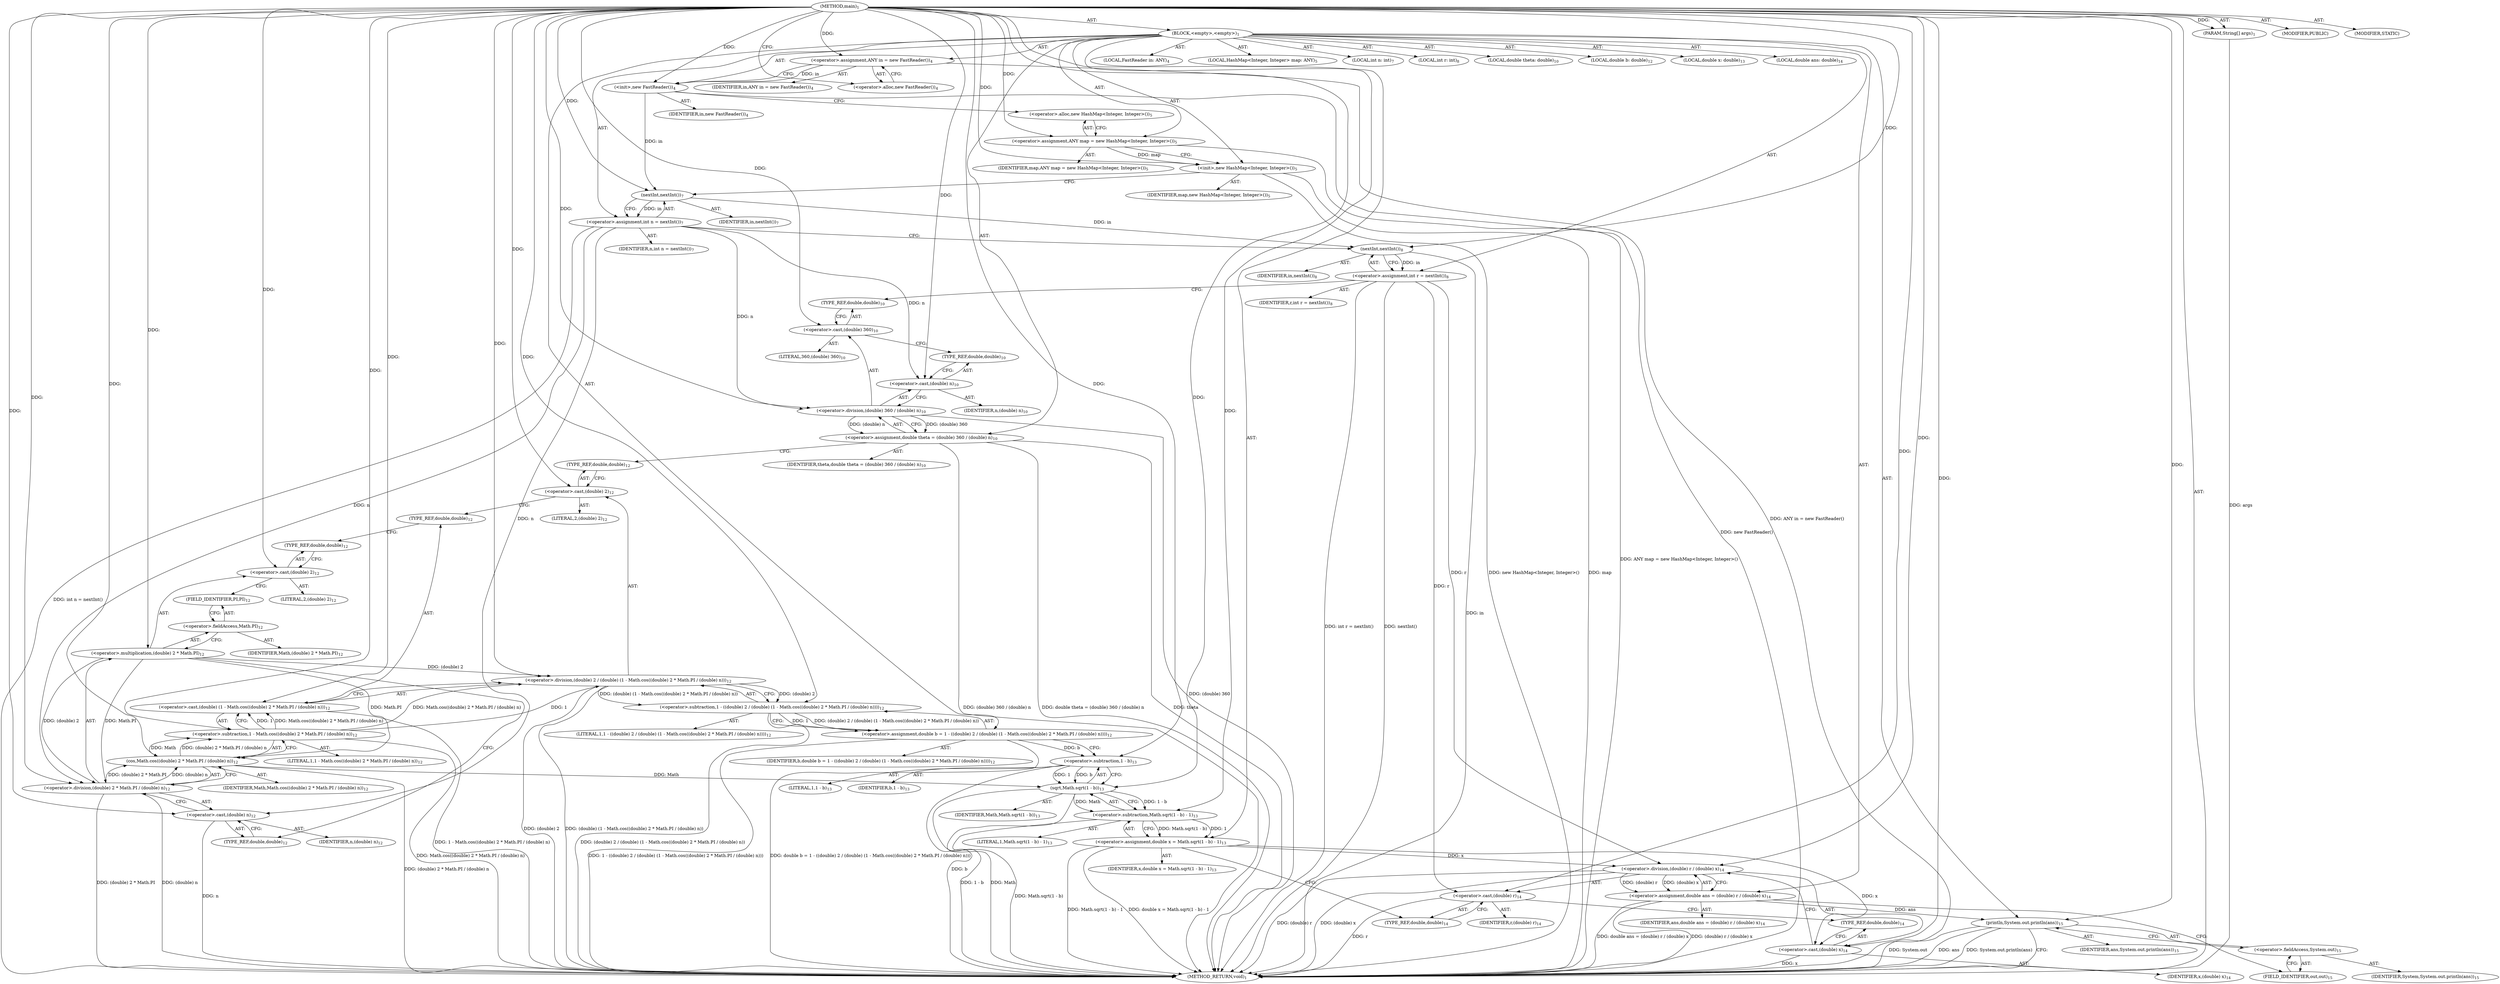 digraph "main" {  
"21" [label = <(METHOD,main)<SUB>1</SUB>> ]
"22" [label = <(PARAM,String[] args)<SUB>1</SUB>> ]
"23" [label = <(BLOCK,&lt;empty&gt;,&lt;empty&gt;)<SUB>1</SUB>> ]
"4" [label = <(LOCAL,FastReader in: ANY)<SUB>4</SUB>> ]
"24" [label = <(&lt;operator&gt;.assignment,ANY in = new FastReader())<SUB>4</SUB>> ]
"25" [label = <(IDENTIFIER,in,ANY in = new FastReader())<SUB>4</SUB>> ]
"26" [label = <(&lt;operator&gt;.alloc,new FastReader())<SUB>4</SUB>> ]
"27" [label = <(&lt;init&gt;,new FastReader())<SUB>4</SUB>> ]
"3" [label = <(IDENTIFIER,in,new FastReader())<SUB>4</SUB>> ]
"6" [label = <(LOCAL,HashMap&lt;Integer, Integer&gt; map: ANY)<SUB>5</SUB>> ]
"28" [label = <(&lt;operator&gt;.assignment,ANY map = new HashMap&lt;Integer, Integer&gt;())<SUB>5</SUB>> ]
"29" [label = <(IDENTIFIER,map,ANY map = new HashMap&lt;Integer, Integer&gt;())<SUB>5</SUB>> ]
"30" [label = <(&lt;operator&gt;.alloc,new HashMap&lt;Integer, Integer&gt;())<SUB>5</SUB>> ]
"31" [label = <(&lt;init&gt;,new HashMap&lt;Integer, Integer&gt;())<SUB>5</SUB>> ]
"5" [label = <(IDENTIFIER,map,new HashMap&lt;Integer, Integer&gt;())<SUB>5</SUB>> ]
"32" [label = <(LOCAL,int n: int)<SUB>7</SUB>> ]
"33" [label = <(&lt;operator&gt;.assignment,int n = nextInt())<SUB>7</SUB>> ]
"34" [label = <(IDENTIFIER,n,int n = nextInt())<SUB>7</SUB>> ]
"35" [label = <(nextInt,nextInt())<SUB>7</SUB>> ]
"36" [label = <(IDENTIFIER,in,nextInt())<SUB>7</SUB>> ]
"37" [label = <(LOCAL,int r: int)<SUB>8</SUB>> ]
"38" [label = <(&lt;operator&gt;.assignment,int r = nextInt())<SUB>8</SUB>> ]
"39" [label = <(IDENTIFIER,r,int r = nextInt())<SUB>8</SUB>> ]
"40" [label = <(nextInt,nextInt())<SUB>8</SUB>> ]
"41" [label = <(IDENTIFIER,in,nextInt())<SUB>8</SUB>> ]
"42" [label = <(LOCAL,double theta: double)<SUB>10</SUB>> ]
"43" [label = <(&lt;operator&gt;.assignment,double theta = (double) 360 / (double) n)<SUB>10</SUB>> ]
"44" [label = <(IDENTIFIER,theta,double theta = (double) 360 / (double) n)<SUB>10</SUB>> ]
"45" [label = <(&lt;operator&gt;.division,(double) 360 / (double) n)<SUB>10</SUB>> ]
"46" [label = <(&lt;operator&gt;.cast,(double) 360)<SUB>10</SUB>> ]
"47" [label = <(TYPE_REF,double,double)<SUB>10</SUB>> ]
"48" [label = <(LITERAL,360,(double) 360)<SUB>10</SUB>> ]
"49" [label = <(&lt;operator&gt;.cast,(double) n)<SUB>10</SUB>> ]
"50" [label = <(TYPE_REF,double,double)<SUB>10</SUB>> ]
"51" [label = <(IDENTIFIER,n,(double) n)<SUB>10</SUB>> ]
"52" [label = <(LOCAL,double b: double)<SUB>12</SUB>> ]
"53" [label = <(&lt;operator&gt;.assignment,double b = 1 - ((double) 2 / (double) (1 - Math.cos((double) 2 * Math.PI / (double) n))))<SUB>12</SUB>> ]
"54" [label = <(IDENTIFIER,b,double b = 1 - ((double) 2 / (double) (1 - Math.cos((double) 2 * Math.PI / (double) n))))<SUB>12</SUB>> ]
"55" [label = <(&lt;operator&gt;.subtraction,1 - ((double) 2 / (double) (1 - Math.cos((double) 2 * Math.PI / (double) n))))<SUB>12</SUB>> ]
"56" [label = <(LITERAL,1,1 - ((double) 2 / (double) (1 - Math.cos((double) 2 * Math.PI / (double) n))))<SUB>12</SUB>> ]
"57" [label = <(&lt;operator&gt;.division,(double) 2 / (double) (1 - Math.cos((double) 2 * Math.PI / (double) n)))<SUB>12</SUB>> ]
"58" [label = <(&lt;operator&gt;.cast,(double) 2)<SUB>12</SUB>> ]
"59" [label = <(TYPE_REF,double,double)<SUB>12</SUB>> ]
"60" [label = <(LITERAL,2,(double) 2)<SUB>12</SUB>> ]
"61" [label = <(&lt;operator&gt;.cast,(double) (1 - Math.cos((double) 2 * Math.PI / (double) n)))<SUB>12</SUB>> ]
"62" [label = <(TYPE_REF,double,double)<SUB>12</SUB>> ]
"63" [label = <(&lt;operator&gt;.subtraction,1 - Math.cos((double) 2 * Math.PI / (double) n))<SUB>12</SUB>> ]
"64" [label = <(LITERAL,1,1 - Math.cos((double) 2 * Math.PI / (double) n))<SUB>12</SUB>> ]
"65" [label = <(cos,Math.cos((double) 2 * Math.PI / (double) n))<SUB>12</SUB>> ]
"66" [label = <(IDENTIFIER,Math,Math.cos((double) 2 * Math.PI / (double) n))<SUB>12</SUB>> ]
"67" [label = <(&lt;operator&gt;.division,(double) 2 * Math.PI / (double) n)<SUB>12</SUB>> ]
"68" [label = <(&lt;operator&gt;.multiplication,(double) 2 * Math.PI)<SUB>12</SUB>> ]
"69" [label = <(&lt;operator&gt;.cast,(double) 2)<SUB>12</SUB>> ]
"70" [label = <(TYPE_REF,double,double)<SUB>12</SUB>> ]
"71" [label = <(LITERAL,2,(double) 2)<SUB>12</SUB>> ]
"72" [label = <(&lt;operator&gt;.fieldAccess,Math.PI)<SUB>12</SUB>> ]
"73" [label = <(IDENTIFIER,Math,(double) 2 * Math.PI)<SUB>12</SUB>> ]
"74" [label = <(FIELD_IDENTIFIER,PI,PI)<SUB>12</SUB>> ]
"75" [label = <(&lt;operator&gt;.cast,(double) n)<SUB>12</SUB>> ]
"76" [label = <(TYPE_REF,double,double)<SUB>12</SUB>> ]
"77" [label = <(IDENTIFIER,n,(double) n)<SUB>12</SUB>> ]
"78" [label = <(LOCAL,double x: double)<SUB>13</SUB>> ]
"79" [label = <(&lt;operator&gt;.assignment,double x = Math.sqrt(1 - b) - 1)<SUB>13</SUB>> ]
"80" [label = <(IDENTIFIER,x,double x = Math.sqrt(1 - b) - 1)<SUB>13</SUB>> ]
"81" [label = <(&lt;operator&gt;.subtraction,Math.sqrt(1 - b) - 1)<SUB>13</SUB>> ]
"82" [label = <(sqrt,Math.sqrt(1 - b))<SUB>13</SUB>> ]
"83" [label = <(IDENTIFIER,Math,Math.sqrt(1 - b))<SUB>13</SUB>> ]
"84" [label = <(&lt;operator&gt;.subtraction,1 - b)<SUB>13</SUB>> ]
"85" [label = <(LITERAL,1,1 - b)<SUB>13</SUB>> ]
"86" [label = <(IDENTIFIER,b,1 - b)<SUB>13</SUB>> ]
"87" [label = <(LITERAL,1,Math.sqrt(1 - b) - 1)<SUB>13</SUB>> ]
"88" [label = <(LOCAL,double ans: double)<SUB>14</SUB>> ]
"89" [label = <(&lt;operator&gt;.assignment,double ans = (double) r / (double) x)<SUB>14</SUB>> ]
"90" [label = <(IDENTIFIER,ans,double ans = (double) r / (double) x)<SUB>14</SUB>> ]
"91" [label = <(&lt;operator&gt;.division,(double) r / (double) x)<SUB>14</SUB>> ]
"92" [label = <(&lt;operator&gt;.cast,(double) r)<SUB>14</SUB>> ]
"93" [label = <(TYPE_REF,double,double)<SUB>14</SUB>> ]
"94" [label = <(IDENTIFIER,r,(double) r)<SUB>14</SUB>> ]
"95" [label = <(&lt;operator&gt;.cast,(double) x)<SUB>14</SUB>> ]
"96" [label = <(TYPE_REF,double,double)<SUB>14</SUB>> ]
"97" [label = <(IDENTIFIER,x,(double) x)<SUB>14</SUB>> ]
"98" [label = <(println,System.out.println(ans))<SUB>15</SUB>> ]
"99" [label = <(&lt;operator&gt;.fieldAccess,System.out)<SUB>15</SUB>> ]
"100" [label = <(IDENTIFIER,System,System.out.println(ans))<SUB>15</SUB>> ]
"101" [label = <(FIELD_IDENTIFIER,out,out)<SUB>15</SUB>> ]
"102" [label = <(IDENTIFIER,ans,System.out.println(ans))<SUB>15</SUB>> ]
"103" [label = <(MODIFIER,PUBLIC)> ]
"104" [label = <(MODIFIER,STATIC)> ]
"105" [label = <(METHOD_RETURN,void)<SUB>1</SUB>> ]
  "21" -> "22"  [ label = "AST: "] 
  "21" -> "23"  [ label = "AST: "] 
  "21" -> "103"  [ label = "AST: "] 
  "21" -> "104"  [ label = "AST: "] 
  "21" -> "105"  [ label = "AST: "] 
  "23" -> "4"  [ label = "AST: "] 
  "23" -> "24"  [ label = "AST: "] 
  "23" -> "27"  [ label = "AST: "] 
  "23" -> "6"  [ label = "AST: "] 
  "23" -> "28"  [ label = "AST: "] 
  "23" -> "31"  [ label = "AST: "] 
  "23" -> "32"  [ label = "AST: "] 
  "23" -> "33"  [ label = "AST: "] 
  "23" -> "37"  [ label = "AST: "] 
  "23" -> "38"  [ label = "AST: "] 
  "23" -> "42"  [ label = "AST: "] 
  "23" -> "43"  [ label = "AST: "] 
  "23" -> "52"  [ label = "AST: "] 
  "23" -> "53"  [ label = "AST: "] 
  "23" -> "78"  [ label = "AST: "] 
  "23" -> "79"  [ label = "AST: "] 
  "23" -> "88"  [ label = "AST: "] 
  "23" -> "89"  [ label = "AST: "] 
  "23" -> "98"  [ label = "AST: "] 
  "24" -> "25"  [ label = "AST: "] 
  "24" -> "26"  [ label = "AST: "] 
  "27" -> "3"  [ label = "AST: "] 
  "28" -> "29"  [ label = "AST: "] 
  "28" -> "30"  [ label = "AST: "] 
  "31" -> "5"  [ label = "AST: "] 
  "33" -> "34"  [ label = "AST: "] 
  "33" -> "35"  [ label = "AST: "] 
  "35" -> "36"  [ label = "AST: "] 
  "38" -> "39"  [ label = "AST: "] 
  "38" -> "40"  [ label = "AST: "] 
  "40" -> "41"  [ label = "AST: "] 
  "43" -> "44"  [ label = "AST: "] 
  "43" -> "45"  [ label = "AST: "] 
  "45" -> "46"  [ label = "AST: "] 
  "45" -> "49"  [ label = "AST: "] 
  "46" -> "47"  [ label = "AST: "] 
  "46" -> "48"  [ label = "AST: "] 
  "49" -> "50"  [ label = "AST: "] 
  "49" -> "51"  [ label = "AST: "] 
  "53" -> "54"  [ label = "AST: "] 
  "53" -> "55"  [ label = "AST: "] 
  "55" -> "56"  [ label = "AST: "] 
  "55" -> "57"  [ label = "AST: "] 
  "57" -> "58"  [ label = "AST: "] 
  "57" -> "61"  [ label = "AST: "] 
  "58" -> "59"  [ label = "AST: "] 
  "58" -> "60"  [ label = "AST: "] 
  "61" -> "62"  [ label = "AST: "] 
  "61" -> "63"  [ label = "AST: "] 
  "63" -> "64"  [ label = "AST: "] 
  "63" -> "65"  [ label = "AST: "] 
  "65" -> "66"  [ label = "AST: "] 
  "65" -> "67"  [ label = "AST: "] 
  "67" -> "68"  [ label = "AST: "] 
  "67" -> "75"  [ label = "AST: "] 
  "68" -> "69"  [ label = "AST: "] 
  "68" -> "72"  [ label = "AST: "] 
  "69" -> "70"  [ label = "AST: "] 
  "69" -> "71"  [ label = "AST: "] 
  "72" -> "73"  [ label = "AST: "] 
  "72" -> "74"  [ label = "AST: "] 
  "75" -> "76"  [ label = "AST: "] 
  "75" -> "77"  [ label = "AST: "] 
  "79" -> "80"  [ label = "AST: "] 
  "79" -> "81"  [ label = "AST: "] 
  "81" -> "82"  [ label = "AST: "] 
  "81" -> "87"  [ label = "AST: "] 
  "82" -> "83"  [ label = "AST: "] 
  "82" -> "84"  [ label = "AST: "] 
  "84" -> "85"  [ label = "AST: "] 
  "84" -> "86"  [ label = "AST: "] 
  "89" -> "90"  [ label = "AST: "] 
  "89" -> "91"  [ label = "AST: "] 
  "91" -> "92"  [ label = "AST: "] 
  "91" -> "95"  [ label = "AST: "] 
  "92" -> "93"  [ label = "AST: "] 
  "92" -> "94"  [ label = "AST: "] 
  "95" -> "96"  [ label = "AST: "] 
  "95" -> "97"  [ label = "AST: "] 
  "98" -> "99"  [ label = "AST: "] 
  "98" -> "102"  [ label = "AST: "] 
  "99" -> "100"  [ label = "AST: "] 
  "99" -> "101"  [ label = "AST: "] 
  "24" -> "27"  [ label = "CFG: "] 
  "27" -> "30"  [ label = "CFG: "] 
  "28" -> "31"  [ label = "CFG: "] 
  "31" -> "35"  [ label = "CFG: "] 
  "33" -> "40"  [ label = "CFG: "] 
  "38" -> "47"  [ label = "CFG: "] 
  "43" -> "59"  [ label = "CFG: "] 
  "53" -> "84"  [ label = "CFG: "] 
  "79" -> "93"  [ label = "CFG: "] 
  "89" -> "101"  [ label = "CFG: "] 
  "98" -> "105"  [ label = "CFG: "] 
  "26" -> "24"  [ label = "CFG: "] 
  "30" -> "28"  [ label = "CFG: "] 
  "35" -> "33"  [ label = "CFG: "] 
  "40" -> "38"  [ label = "CFG: "] 
  "45" -> "43"  [ label = "CFG: "] 
  "55" -> "53"  [ label = "CFG: "] 
  "81" -> "79"  [ label = "CFG: "] 
  "91" -> "89"  [ label = "CFG: "] 
  "99" -> "98"  [ label = "CFG: "] 
  "46" -> "50"  [ label = "CFG: "] 
  "49" -> "45"  [ label = "CFG: "] 
  "57" -> "55"  [ label = "CFG: "] 
  "82" -> "81"  [ label = "CFG: "] 
  "92" -> "96"  [ label = "CFG: "] 
  "95" -> "91"  [ label = "CFG: "] 
  "101" -> "99"  [ label = "CFG: "] 
  "47" -> "46"  [ label = "CFG: "] 
  "50" -> "49"  [ label = "CFG: "] 
  "58" -> "62"  [ label = "CFG: "] 
  "61" -> "57"  [ label = "CFG: "] 
  "84" -> "82"  [ label = "CFG: "] 
  "93" -> "92"  [ label = "CFG: "] 
  "96" -> "95"  [ label = "CFG: "] 
  "59" -> "58"  [ label = "CFG: "] 
  "62" -> "70"  [ label = "CFG: "] 
  "63" -> "61"  [ label = "CFG: "] 
  "65" -> "63"  [ label = "CFG: "] 
  "67" -> "65"  [ label = "CFG: "] 
  "68" -> "76"  [ label = "CFG: "] 
  "75" -> "67"  [ label = "CFG: "] 
  "69" -> "74"  [ label = "CFG: "] 
  "72" -> "68"  [ label = "CFG: "] 
  "76" -> "75"  [ label = "CFG: "] 
  "70" -> "69"  [ label = "CFG: "] 
  "74" -> "72"  [ label = "CFG: "] 
  "21" -> "26"  [ label = "CFG: "] 
  "22" -> "105"  [ label = "DDG: args"] 
  "24" -> "105"  [ label = "DDG: ANY in = new FastReader()"] 
  "27" -> "105"  [ label = "DDG: new FastReader()"] 
  "28" -> "105"  [ label = "DDG: ANY map = new HashMap&lt;Integer, Integer&gt;()"] 
  "31" -> "105"  [ label = "DDG: map"] 
  "31" -> "105"  [ label = "DDG: new HashMap&lt;Integer, Integer&gt;()"] 
  "33" -> "105"  [ label = "DDG: int n = nextInt()"] 
  "40" -> "105"  [ label = "DDG: in"] 
  "38" -> "105"  [ label = "DDG: nextInt()"] 
  "38" -> "105"  [ label = "DDG: int r = nextInt()"] 
  "43" -> "105"  [ label = "DDG: theta"] 
  "45" -> "105"  [ label = "DDG: (double) 360"] 
  "43" -> "105"  [ label = "DDG: (double) 360 / (double) n"] 
  "43" -> "105"  [ label = "DDG: double theta = (double) 360 / (double) n"] 
  "57" -> "105"  [ label = "DDG: (double) 2"] 
  "67" -> "105"  [ label = "DDG: (double) 2 * Math.PI"] 
  "75" -> "105"  [ label = "DDG: n"] 
  "67" -> "105"  [ label = "DDG: (double) n"] 
  "65" -> "105"  [ label = "DDG: (double) 2 * Math.PI / (double) n"] 
  "63" -> "105"  [ label = "DDG: Math.cos((double) 2 * Math.PI / (double) n)"] 
  "61" -> "105"  [ label = "DDG: 1 - Math.cos((double) 2 * Math.PI / (double) n)"] 
  "57" -> "105"  [ label = "DDG: (double) (1 - Math.cos((double) 2 * Math.PI / (double) n))"] 
  "55" -> "105"  [ label = "DDG: (double) 2 / (double) (1 - Math.cos((double) 2 * Math.PI / (double) n))"] 
  "53" -> "105"  [ label = "DDG: 1 - ((double) 2 / (double) (1 - Math.cos((double) 2 * Math.PI / (double) n)))"] 
  "53" -> "105"  [ label = "DDG: double b = 1 - ((double) 2 / (double) (1 - Math.cos((double) 2 * Math.PI / (double) n)))"] 
  "82" -> "105"  [ label = "DDG: Math"] 
  "84" -> "105"  [ label = "DDG: b"] 
  "82" -> "105"  [ label = "DDG: 1 - b"] 
  "81" -> "105"  [ label = "DDG: Math.sqrt(1 - b)"] 
  "79" -> "105"  [ label = "DDG: Math.sqrt(1 - b) - 1"] 
  "79" -> "105"  [ label = "DDG: double x = Math.sqrt(1 - b) - 1"] 
  "92" -> "105"  [ label = "DDG: r"] 
  "91" -> "105"  [ label = "DDG: (double) r"] 
  "95" -> "105"  [ label = "DDG: x"] 
  "91" -> "105"  [ label = "DDG: (double) x"] 
  "89" -> "105"  [ label = "DDG: (double) r / (double) x"] 
  "89" -> "105"  [ label = "DDG: double ans = (double) r / (double) x"] 
  "98" -> "105"  [ label = "DDG: System.out"] 
  "98" -> "105"  [ label = "DDG: ans"] 
  "98" -> "105"  [ label = "DDG: System.out.println(ans)"] 
  "21" -> "22"  [ label = "DDG: "] 
  "21" -> "24"  [ label = "DDG: "] 
  "21" -> "28"  [ label = "DDG: "] 
  "35" -> "33"  [ label = "DDG: in"] 
  "40" -> "38"  [ label = "DDG: in"] 
  "45" -> "43"  [ label = "DDG: (double) 360"] 
  "45" -> "43"  [ label = "DDG: (double) n"] 
  "55" -> "53"  [ label = "DDG: 1"] 
  "55" -> "53"  [ label = "DDG: (double) 2 / (double) (1 - Math.cos((double) 2 * Math.PI / (double) n))"] 
  "81" -> "79"  [ label = "DDG: Math.sqrt(1 - b)"] 
  "81" -> "79"  [ label = "DDG: 1"] 
  "91" -> "89"  [ label = "DDG: (double) r"] 
  "91" -> "89"  [ label = "DDG: (double) x"] 
  "24" -> "27"  [ label = "DDG: in"] 
  "21" -> "27"  [ label = "DDG: "] 
  "28" -> "31"  [ label = "DDG: map"] 
  "21" -> "31"  [ label = "DDG: "] 
  "89" -> "98"  [ label = "DDG: ans"] 
  "21" -> "98"  [ label = "DDG: "] 
  "27" -> "35"  [ label = "DDG: in"] 
  "21" -> "35"  [ label = "DDG: "] 
  "35" -> "40"  [ label = "DDG: in"] 
  "21" -> "40"  [ label = "DDG: "] 
  "21" -> "45"  [ label = "DDG: "] 
  "33" -> "45"  [ label = "DDG: n"] 
  "21" -> "55"  [ label = "DDG: "] 
  "57" -> "55"  [ label = "DDG: (double) 2"] 
  "57" -> "55"  [ label = "DDG: (double) (1 - Math.cos((double) 2 * Math.PI / (double) n))"] 
  "82" -> "81"  [ label = "DDG: Math"] 
  "82" -> "81"  [ label = "DDG: 1 - b"] 
  "21" -> "81"  [ label = "DDG: "] 
  "21" -> "91"  [ label = "DDG: "] 
  "38" -> "91"  [ label = "DDG: r"] 
  "79" -> "91"  [ label = "DDG: x"] 
  "21" -> "46"  [ label = "DDG: "] 
  "21" -> "49"  [ label = "DDG: "] 
  "33" -> "49"  [ label = "DDG: n"] 
  "68" -> "57"  [ label = "DDG: (double) 2"] 
  "21" -> "57"  [ label = "DDG: "] 
  "63" -> "57"  [ label = "DDG: 1"] 
  "63" -> "57"  [ label = "DDG: Math.cos((double) 2 * Math.PI / (double) n)"] 
  "65" -> "82"  [ label = "DDG: Math"] 
  "21" -> "82"  [ label = "DDG: "] 
  "84" -> "82"  [ label = "DDG: 1"] 
  "84" -> "82"  [ label = "DDG: b"] 
  "21" -> "92"  [ label = "DDG: "] 
  "38" -> "92"  [ label = "DDG: r"] 
  "21" -> "95"  [ label = "DDG: "] 
  "79" -> "95"  [ label = "DDG: x"] 
  "21" -> "58"  [ label = "DDG: "] 
  "21" -> "61"  [ label = "DDG: "] 
  "63" -> "61"  [ label = "DDG: 1"] 
  "63" -> "61"  [ label = "DDG: Math.cos((double) 2 * Math.PI / (double) n)"] 
  "21" -> "84"  [ label = "DDG: "] 
  "53" -> "84"  [ label = "DDG: b"] 
  "21" -> "63"  [ label = "DDG: "] 
  "65" -> "63"  [ label = "DDG: Math"] 
  "65" -> "63"  [ label = "DDG: (double) 2 * Math.PI / (double) n"] 
  "68" -> "65"  [ label = "DDG: Math.PI"] 
  "21" -> "65"  [ label = "DDG: "] 
  "67" -> "65"  [ label = "DDG: (double) 2 * Math.PI"] 
  "67" -> "65"  [ label = "DDG: (double) n"] 
  "68" -> "67"  [ label = "DDG: (double) 2"] 
  "68" -> "67"  [ label = "DDG: Math.PI"] 
  "21" -> "67"  [ label = "DDG: "] 
  "33" -> "67"  [ label = "DDG: n"] 
  "21" -> "68"  [ label = "DDG: "] 
  "21" -> "75"  [ label = "DDG: "] 
  "33" -> "75"  [ label = "DDG: n"] 
  "21" -> "69"  [ label = "DDG: "] 
}
